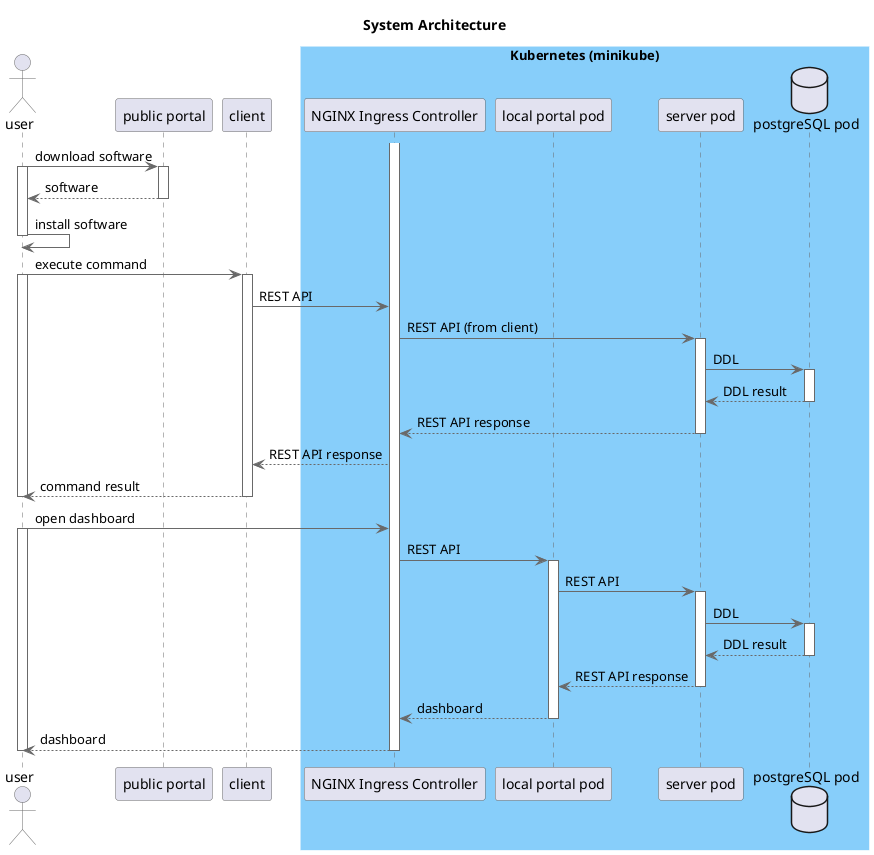 @startuml

title System Architecture

!define BLUE #87cefa

skinparam sequenceActorBorderColor #696969
skinparam sequenceParticipantBorderColor #696969
skinparam sequenceArrowColor #696969
skinparam sequenceLifeLineBorderColor #696969
skinparam sequenceBoxBorderColor #ffffff

actor user
participant "public portal" as pubportal
participant client
box "Kubernetes (minikube)" BLUE
participant "NGINX Ingress Controller" as nginx
participant "local portal pod" as portal
participant "server pod" as server
database "postgreSQL pod" as psql
end box

activate nginx

user -> pubportal: download software
activate user
activate pubportal
user <-- pubportal: software
deactivate pubportal

user -> user: install software
deactivate user

user -> client: execute command
activate user

activate client
client -> nginx: REST API
nginx -> server: REST API (from client)

activate server
' PostgreSQL registation start
server -> psql: DDL
activate psql
server<--psql: DDL result
deactivate psql
' PostgreSQL registation end
nginx<--server: REST API response
deactivate server
client<--nginx: REST API response

user<--client: command result
deactivate client
deactivate user

' using Dashboard
user-> nginx: open dashboard
activate user
nginx->portal: REST API
activate portal
portal->server: REST API
activate server
' PostgreSQL registation start
server -> psql: DDL
activate psql
server<--psql: DDL result
deactivate psql
' PostgreSQL registation end
portal<--server: REST API response
deactivate server
nginx<--portal: dashboard
deactivate portal
user<-- nginx: dashboard
deactivate user

deactivate nginx

@enduml